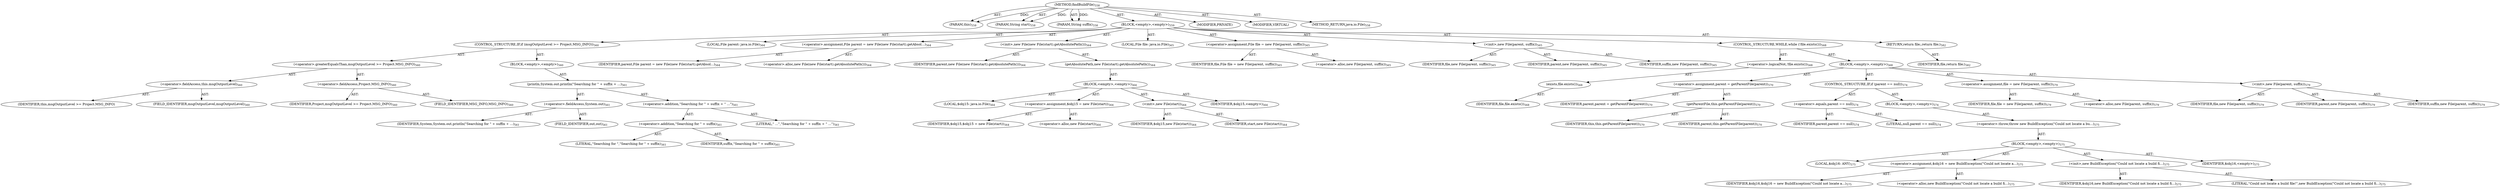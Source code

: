 digraph "findBuildFile" {  
"111669149705" [label = <(METHOD,findBuildFile)<SUB>558</SUB>> ]
"115964116994" [label = <(PARAM,this)<SUB>558</SUB>> ]
"115964117011" [label = <(PARAM,String start)<SUB>558</SUB>> ]
"115964117012" [label = <(PARAM,String suffix)<SUB>558</SUB>> ]
"25769803894" [label = <(BLOCK,&lt;empty&gt;,&lt;empty&gt;)<SUB>559</SUB>> ]
"47244640350" [label = <(CONTROL_STRUCTURE,IF,if (msgOutputLevel &gt;= Project.MSG_INFO))<SUB>560</SUB>> ]
"30064771518" [label = <(&lt;operator&gt;.greaterEqualsThan,msgOutputLevel &gt;= Project.MSG_INFO)<SUB>560</SUB>> ]
"30064771519" [label = <(&lt;operator&gt;.fieldAccess,this.msgOutputLevel)<SUB>560</SUB>> ]
"68719477057" [label = <(IDENTIFIER,this,msgOutputLevel &gt;= Project.MSG_INFO)> ]
"55834574947" [label = <(FIELD_IDENTIFIER,msgOutputLevel,msgOutputLevel)<SUB>560</SUB>> ]
"30064771520" [label = <(&lt;operator&gt;.fieldAccess,Project.MSG_INFO)<SUB>560</SUB>> ]
"68719477058" [label = <(IDENTIFIER,Project,msgOutputLevel &gt;= Project.MSG_INFO)<SUB>560</SUB>> ]
"55834574948" [label = <(FIELD_IDENTIFIER,MSG_INFO,MSG_INFO)<SUB>560</SUB>> ]
"25769803895" [label = <(BLOCK,&lt;empty&gt;,&lt;empty&gt;)<SUB>560</SUB>> ]
"30064771521" [label = <(println,System.out.println(&quot;Searching for &quot; + suffix + ...)<SUB>561</SUB>> ]
"30064771522" [label = <(&lt;operator&gt;.fieldAccess,System.out)<SUB>561</SUB>> ]
"68719477059" [label = <(IDENTIFIER,System,System.out.println(&quot;Searching for &quot; + suffix + ...)<SUB>561</SUB>> ]
"55834574949" [label = <(FIELD_IDENTIFIER,out,out)<SUB>561</SUB>> ]
"30064771523" [label = <(&lt;operator&gt;.addition,&quot;Searching for &quot; + suffix + &quot; ...&quot;)<SUB>561</SUB>> ]
"30064771524" [label = <(&lt;operator&gt;.addition,&quot;Searching for &quot; + suffix)<SUB>561</SUB>> ]
"90194313341" [label = <(LITERAL,&quot;Searching for &quot;,&quot;Searching for &quot; + suffix)<SUB>561</SUB>> ]
"68719477060" [label = <(IDENTIFIER,suffix,&quot;Searching for &quot; + suffix)<SUB>561</SUB>> ]
"90194313342" [label = <(LITERAL,&quot; ...&quot;,&quot;Searching for &quot; + suffix + &quot; ...&quot;)<SUB>561</SUB>> ]
"94489280554" [label = <(LOCAL,File parent: java.io.File)<SUB>564</SUB>> ]
"30064771525" [label = <(&lt;operator&gt;.assignment,File parent = new File(new File(start).getAbsol...)<SUB>564</SUB>> ]
"68719477061" [label = <(IDENTIFIER,parent,File parent = new File(new File(start).getAbsol...)<SUB>564</SUB>> ]
"30064771526" [label = <(&lt;operator&gt;.alloc,new File(new File(start).getAbsolutePath()))<SUB>564</SUB>> ]
"30064771527" [label = <(&lt;init&gt;,new File(new File(start).getAbsolutePath()))<SUB>564</SUB>> ]
"68719477062" [label = <(IDENTIFIER,parent,new File(new File(start).getAbsolutePath()))<SUB>564</SUB>> ]
"30064771528" [label = <(getAbsolutePath,new File(start).getAbsolutePath())<SUB>564</SUB>> ]
"25769803896" [label = <(BLOCK,&lt;empty&gt;,&lt;empty&gt;)<SUB>564</SUB>> ]
"94489280555" [label = <(LOCAL,$obj15: java.io.File)<SUB>564</SUB>> ]
"30064771529" [label = <(&lt;operator&gt;.assignment,$obj15 = new File(start))<SUB>564</SUB>> ]
"68719477063" [label = <(IDENTIFIER,$obj15,$obj15 = new File(start))<SUB>564</SUB>> ]
"30064771530" [label = <(&lt;operator&gt;.alloc,new File(start))<SUB>564</SUB>> ]
"30064771531" [label = <(&lt;init&gt;,new File(start))<SUB>564</SUB>> ]
"68719477064" [label = <(IDENTIFIER,$obj15,new File(start))<SUB>564</SUB>> ]
"68719477065" [label = <(IDENTIFIER,start,new File(start))<SUB>564</SUB>> ]
"68719477066" [label = <(IDENTIFIER,$obj15,&lt;empty&gt;)<SUB>564</SUB>> ]
"94489280556" [label = <(LOCAL,File file: java.io.File)<SUB>565</SUB>> ]
"30064771532" [label = <(&lt;operator&gt;.assignment,File file = new File(parent, suffix))<SUB>565</SUB>> ]
"68719477067" [label = <(IDENTIFIER,file,File file = new File(parent, suffix))<SUB>565</SUB>> ]
"30064771533" [label = <(&lt;operator&gt;.alloc,new File(parent, suffix))<SUB>565</SUB>> ]
"30064771534" [label = <(&lt;init&gt;,new File(parent, suffix))<SUB>565</SUB>> ]
"68719477068" [label = <(IDENTIFIER,file,new File(parent, suffix))<SUB>565</SUB>> ]
"68719477069" [label = <(IDENTIFIER,parent,new File(parent, suffix))<SUB>565</SUB>> ]
"68719477070" [label = <(IDENTIFIER,suffix,new File(parent, suffix))<SUB>565</SUB>> ]
"47244640351" [label = <(CONTROL_STRUCTURE,WHILE,while (!file.exists()))<SUB>568</SUB>> ]
"30064771535" [label = <(&lt;operator&gt;.logicalNot,!file.exists())<SUB>568</SUB>> ]
"30064771536" [label = <(exists,file.exists())<SUB>568</SUB>> ]
"68719477071" [label = <(IDENTIFIER,file,file.exists())<SUB>568</SUB>> ]
"25769803897" [label = <(BLOCK,&lt;empty&gt;,&lt;empty&gt;)<SUB>568</SUB>> ]
"30064771537" [label = <(&lt;operator&gt;.assignment,parent = getParentFile(parent))<SUB>570</SUB>> ]
"68719477072" [label = <(IDENTIFIER,parent,parent = getParentFile(parent))<SUB>570</SUB>> ]
"30064771538" [label = <(getParentFile,this.getParentFile(parent))<SUB>570</SUB>> ]
"68719476740" [label = <(IDENTIFIER,this,this.getParentFile(parent))<SUB>570</SUB>> ]
"68719477073" [label = <(IDENTIFIER,parent,this.getParentFile(parent))<SUB>570</SUB>> ]
"47244640352" [label = <(CONTROL_STRUCTURE,IF,if (parent == null))<SUB>574</SUB>> ]
"30064771539" [label = <(&lt;operator&gt;.equals,parent == null)<SUB>574</SUB>> ]
"68719477074" [label = <(IDENTIFIER,parent,parent == null)<SUB>574</SUB>> ]
"90194313343" [label = <(LITERAL,null,parent == null)<SUB>574</SUB>> ]
"25769803898" [label = <(BLOCK,&lt;empty&gt;,&lt;empty&gt;)<SUB>574</SUB>> ]
"30064771540" [label = <(&lt;operator&gt;.throw,throw new BuildException(&quot;Could not locate a bu...)<SUB>575</SUB>> ]
"25769803899" [label = <(BLOCK,&lt;empty&gt;,&lt;empty&gt;)<SUB>575</SUB>> ]
"94489280557" [label = <(LOCAL,$obj16: ANY)<SUB>575</SUB>> ]
"30064771541" [label = <(&lt;operator&gt;.assignment,$obj16 = new BuildException(&quot;Could not locate a...)<SUB>575</SUB>> ]
"68719477075" [label = <(IDENTIFIER,$obj16,$obj16 = new BuildException(&quot;Could not locate a...)<SUB>575</SUB>> ]
"30064771542" [label = <(&lt;operator&gt;.alloc,new BuildException(&quot;Could not locate a build fi...)<SUB>575</SUB>> ]
"30064771543" [label = <(&lt;init&gt;,new BuildException(&quot;Could not locate a build fi...)<SUB>575</SUB>> ]
"68719477076" [label = <(IDENTIFIER,$obj16,new BuildException(&quot;Could not locate a build fi...)<SUB>575</SUB>> ]
"90194313344" [label = <(LITERAL,&quot;Could not locate a build file!&quot;,new BuildException(&quot;Could not locate a build fi...)<SUB>575</SUB>> ]
"68719477077" [label = <(IDENTIFIER,$obj16,&lt;empty&gt;)<SUB>575</SUB>> ]
"30064771544" [label = <(&lt;operator&gt;.assignment,file = new File(parent, suffix))<SUB>579</SUB>> ]
"68719477078" [label = <(IDENTIFIER,file,file = new File(parent, suffix))<SUB>579</SUB>> ]
"30064771545" [label = <(&lt;operator&gt;.alloc,new File(parent, suffix))<SUB>579</SUB>> ]
"30064771546" [label = <(&lt;init&gt;,new File(parent, suffix))<SUB>579</SUB>> ]
"68719477079" [label = <(IDENTIFIER,file,new File(parent, suffix))<SUB>579</SUB>> ]
"68719477080" [label = <(IDENTIFIER,parent,new File(parent, suffix))<SUB>579</SUB>> ]
"68719477081" [label = <(IDENTIFIER,suffix,new File(parent, suffix))<SUB>579</SUB>> ]
"146028888068" [label = <(RETURN,return file;,return file;)<SUB>582</SUB>> ]
"68719477082" [label = <(IDENTIFIER,file,return file;)<SUB>582</SUB>> ]
"133143986215" [label = <(MODIFIER,PRIVATE)> ]
"133143986216" [label = <(MODIFIER,VIRTUAL)> ]
"128849018889" [label = <(METHOD_RETURN,java.io.File)<SUB>558</SUB>> ]
  "111669149705" -> "115964116994"  [ label = "AST: "] 
  "111669149705" -> "115964117011"  [ label = "AST: "] 
  "111669149705" -> "115964117012"  [ label = "AST: "] 
  "111669149705" -> "25769803894"  [ label = "AST: "] 
  "111669149705" -> "133143986215"  [ label = "AST: "] 
  "111669149705" -> "133143986216"  [ label = "AST: "] 
  "111669149705" -> "128849018889"  [ label = "AST: "] 
  "25769803894" -> "47244640350"  [ label = "AST: "] 
  "25769803894" -> "94489280554"  [ label = "AST: "] 
  "25769803894" -> "30064771525"  [ label = "AST: "] 
  "25769803894" -> "30064771527"  [ label = "AST: "] 
  "25769803894" -> "94489280556"  [ label = "AST: "] 
  "25769803894" -> "30064771532"  [ label = "AST: "] 
  "25769803894" -> "30064771534"  [ label = "AST: "] 
  "25769803894" -> "47244640351"  [ label = "AST: "] 
  "25769803894" -> "146028888068"  [ label = "AST: "] 
  "47244640350" -> "30064771518"  [ label = "AST: "] 
  "47244640350" -> "25769803895"  [ label = "AST: "] 
  "30064771518" -> "30064771519"  [ label = "AST: "] 
  "30064771518" -> "30064771520"  [ label = "AST: "] 
  "30064771519" -> "68719477057"  [ label = "AST: "] 
  "30064771519" -> "55834574947"  [ label = "AST: "] 
  "30064771520" -> "68719477058"  [ label = "AST: "] 
  "30064771520" -> "55834574948"  [ label = "AST: "] 
  "25769803895" -> "30064771521"  [ label = "AST: "] 
  "30064771521" -> "30064771522"  [ label = "AST: "] 
  "30064771521" -> "30064771523"  [ label = "AST: "] 
  "30064771522" -> "68719477059"  [ label = "AST: "] 
  "30064771522" -> "55834574949"  [ label = "AST: "] 
  "30064771523" -> "30064771524"  [ label = "AST: "] 
  "30064771523" -> "90194313342"  [ label = "AST: "] 
  "30064771524" -> "90194313341"  [ label = "AST: "] 
  "30064771524" -> "68719477060"  [ label = "AST: "] 
  "30064771525" -> "68719477061"  [ label = "AST: "] 
  "30064771525" -> "30064771526"  [ label = "AST: "] 
  "30064771527" -> "68719477062"  [ label = "AST: "] 
  "30064771527" -> "30064771528"  [ label = "AST: "] 
  "30064771528" -> "25769803896"  [ label = "AST: "] 
  "25769803896" -> "94489280555"  [ label = "AST: "] 
  "25769803896" -> "30064771529"  [ label = "AST: "] 
  "25769803896" -> "30064771531"  [ label = "AST: "] 
  "25769803896" -> "68719477066"  [ label = "AST: "] 
  "30064771529" -> "68719477063"  [ label = "AST: "] 
  "30064771529" -> "30064771530"  [ label = "AST: "] 
  "30064771531" -> "68719477064"  [ label = "AST: "] 
  "30064771531" -> "68719477065"  [ label = "AST: "] 
  "30064771532" -> "68719477067"  [ label = "AST: "] 
  "30064771532" -> "30064771533"  [ label = "AST: "] 
  "30064771534" -> "68719477068"  [ label = "AST: "] 
  "30064771534" -> "68719477069"  [ label = "AST: "] 
  "30064771534" -> "68719477070"  [ label = "AST: "] 
  "47244640351" -> "30064771535"  [ label = "AST: "] 
  "47244640351" -> "25769803897"  [ label = "AST: "] 
  "30064771535" -> "30064771536"  [ label = "AST: "] 
  "30064771536" -> "68719477071"  [ label = "AST: "] 
  "25769803897" -> "30064771537"  [ label = "AST: "] 
  "25769803897" -> "47244640352"  [ label = "AST: "] 
  "25769803897" -> "30064771544"  [ label = "AST: "] 
  "25769803897" -> "30064771546"  [ label = "AST: "] 
  "30064771537" -> "68719477072"  [ label = "AST: "] 
  "30064771537" -> "30064771538"  [ label = "AST: "] 
  "30064771538" -> "68719476740"  [ label = "AST: "] 
  "30064771538" -> "68719477073"  [ label = "AST: "] 
  "47244640352" -> "30064771539"  [ label = "AST: "] 
  "47244640352" -> "25769803898"  [ label = "AST: "] 
  "30064771539" -> "68719477074"  [ label = "AST: "] 
  "30064771539" -> "90194313343"  [ label = "AST: "] 
  "25769803898" -> "30064771540"  [ label = "AST: "] 
  "30064771540" -> "25769803899"  [ label = "AST: "] 
  "25769803899" -> "94489280557"  [ label = "AST: "] 
  "25769803899" -> "30064771541"  [ label = "AST: "] 
  "25769803899" -> "30064771543"  [ label = "AST: "] 
  "25769803899" -> "68719477077"  [ label = "AST: "] 
  "30064771541" -> "68719477075"  [ label = "AST: "] 
  "30064771541" -> "30064771542"  [ label = "AST: "] 
  "30064771543" -> "68719477076"  [ label = "AST: "] 
  "30064771543" -> "90194313344"  [ label = "AST: "] 
  "30064771544" -> "68719477078"  [ label = "AST: "] 
  "30064771544" -> "30064771545"  [ label = "AST: "] 
  "30064771546" -> "68719477079"  [ label = "AST: "] 
  "30064771546" -> "68719477080"  [ label = "AST: "] 
  "30064771546" -> "68719477081"  [ label = "AST: "] 
  "146028888068" -> "68719477082"  [ label = "AST: "] 
  "111669149705" -> "115964116994"  [ label = "DDG: "] 
  "111669149705" -> "115964117011"  [ label = "DDG: "] 
  "111669149705" -> "115964117012"  [ label = "DDG: "] 
}

